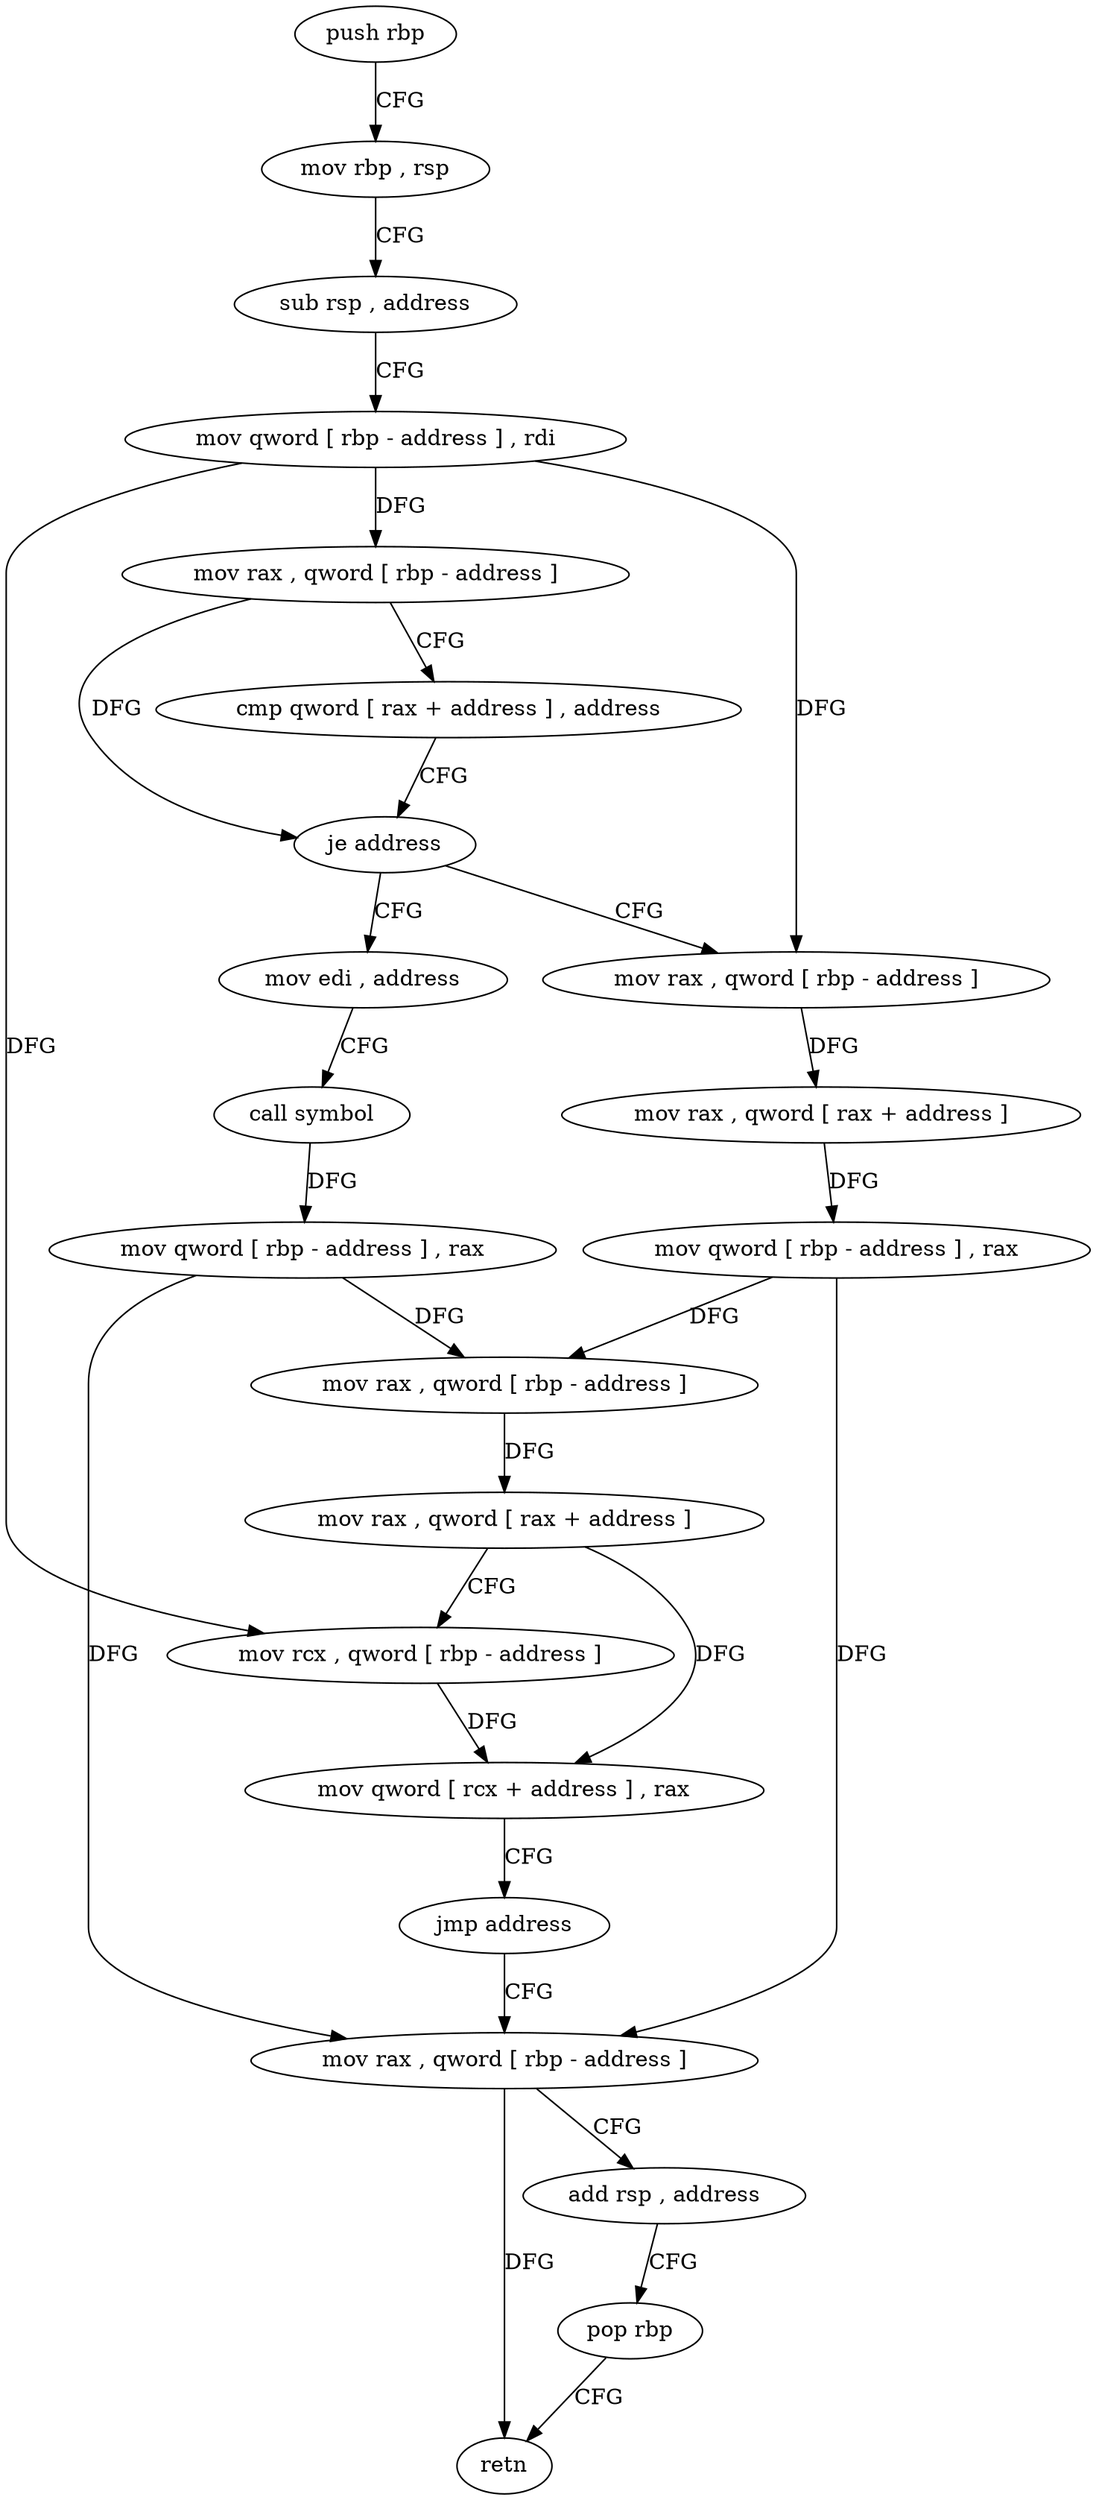 digraph "func" {
"4237952" [label = "push rbp" ]
"4237953" [label = "mov rbp , rsp" ]
"4237956" [label = "sub rsp , address" ]
"4237960" [label = "mov qword [ rbp - address ] , rdi" ]
"4237964" [label = "mov rax , qword [ rbp - address ]" ]
"4237968" [label = "cmp qword [ rax + address ] , address" ]
"4237973" [label = "je address" ]
"4238012" [label = "mov edi , address" ]
"4237979" [label = "mov rax , qword [ rbp - address ]" ]
"4238017" [label = "call symbol" ]
"4238022" [label = "mov qword [ rbp - address ] , rax" ]
"4238026" [label = "mov rax , qword [ rbp - address ]" ]
"4237983" [label = "mov rax , qword [ rax + address ]" ]
"4237987" [label = "mov qword [ rbp - address ] , rax" ]
"4237991" [label = "mov rax , qword [ rbp - address ]" ]
"4237995" [label = "mov rax , qword [ rax + address ]" ]
"4237999" [label = "mov rcx , qword [ rbp - address ]" ]
"4238003" [label = "mov qword [ rcx + address ] , rax" ]
"4238007" [label = "jmp address" ]
"4238030" [label = "add rsp , address" ]
"4238034" [label = "pop rbp" ]
"4238035" [label = "retn" ]
"4237952" -> "4237953" [ label = "CFG" ]
"4237953" -> "4237956" [ label = "CFG" ]
"4237956" -> "4237960" [ label = "CFG" ]
"4237960" -> "4237964" [ label = "DFG" ]
"4237960" -> "4237979" [ label = "DFG" ]
"4237960" -> "4237999" [ label = "DFG" ]
"4237964" -> "4237968" [ label = "CFG" ]
"4237964" -> "4237973" [ label = "DFG" ]
"4237968" -> "4237973" [ label = "CFG" ]
"4237973" -> "4238012" [ label = "CFG" ]
"4237973" -> "4237979" [ label = "CFG" ]
"4238012" -> "4238017" [ label = "CFG" ]
"4237979" -> "4237983" [ label = "DFG" ]
"4238017" -> "4238022" [ label = "DFG" ]
"4238022" -> "4238026" [ label = "DFG" ]
"4238022" -> "4237991" [ label = "DFG" ]
"4238026" -> "4238030" [ label = "CFG" ]
"4238026" -> "4238035" [ label = "DFG" ]
"4237983" -> "4237987" [ label = "DFG" ]
"4237987" -> "4237991" [ label = "DFG" ]
"4237987" -> "4238026" [ label = "DFG" ]
"4237991" -> "4237995" [ label = "DFG" ]
"4237995" -> "4237999" [ label = "CFG" ]
"4237995" -> "4238003" [ label = "DFG" ]
"4237999" -> "4238003" [ label = "DFG" ]
"4238003" -> "4238007" [ label = "CFG" ]
"4238007" -> "4238026" [ label = "CFG" ]
"4238030" -> "4238034" [ label = "CFG" ]
"4238034" -> "4238035" [ label = "CFG" ]
}

